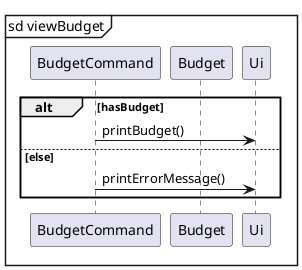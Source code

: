 @startuml

mainframe sd viewBudget
participant BudgetCommand
participant Budget
participant Ui

alt hasBudget
    BudgetCommand -> Ui: printBudget()
else else
    BudgetCommand -> Ui: printErrorMessage()
end

@enduml